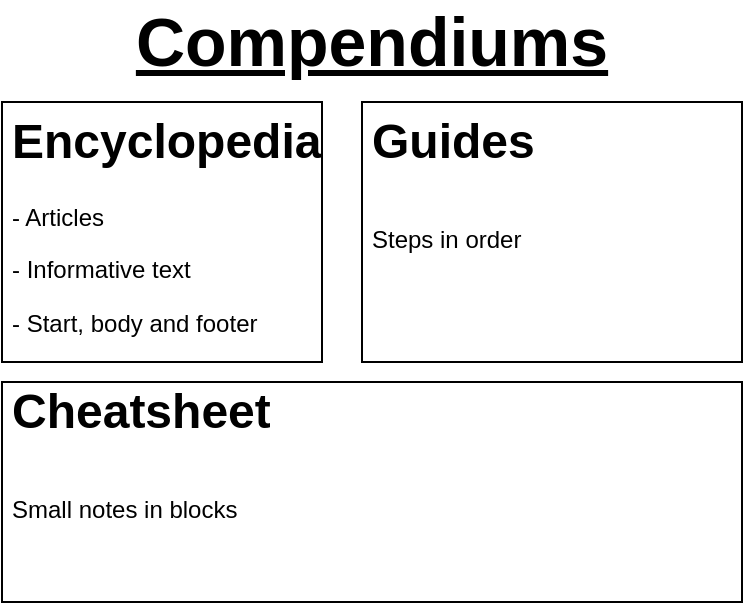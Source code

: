 <mxfile version="22.0.0" type="device">
  <diagram id="UqCtpvoWhsQWlOWiwq5x" name="Page-1">
    <mxGraphModel dx="880" dy="551" grid="1" gridSize="10" guides="1" tooltips="1" connect="1" arrows="1" fold="1" page="1" pageScale="1" pageWidth="850" pageHeight="1100" math="0" shadow="0">
      <root>
        <mxCell id="0" />
        <mxCell id="1" parent="0" />
        <mxCell id="Q9IAWjGubeM_SE6BHC1k-1" value="&lt;font size=&quot;1&quot;&gt;&lt;b&gt;&lt;u style=&quot;font-size: 34px&quot;&gt;Compendiums&lt;/u&gt;&lt;/b&gt;&lt;/font&gt;" style="text;html=1;strokeColor=none;fillColor=none;align=center;verticalAlign=middle;whiteSpace=wrap;rounded=0;" parent="1" vertex="1">
          <mxGeometry x="150" y="70" width="370" height="40" as="geometry" />
        </mxCell>
        <mxCell id="Q9IAWjGubeM_SE6BHC1k-5" value="" style="rounded=0;whiteSpace=wrap;html=1;fontSize=12;" parent="1" vertex="1">
          <mxGeometry x="150" y="120" width="160" height="130" as="geometry" />
        </mxCell>
        <mxCell id="Q9IAWjGubeM_SE6BHC1k-4" value="&lt;h1&gt;&lt;font style=&quot;font-size: 24px&quot;&gt;Encyclopedia&lt;/font&gt;&lt;/h1&gt;&lt;p style=&quot;font-size: 12px&quot;&gt;&lt;span style=&quot;background-color: initial;&quot;&gt;- Articles&lt;/span&gt;&lt;/p&gt;&lt;p style=&quot;font-size: 12px&quot;&gt;&lt;span style=&quot;background-color: initial;&quot;&gt;- Informative text&lt;/span&gt;&lt;/p&gt;&lt;p style=&quot;font-size: 12px&quot;&gt;&lt;span style=&quot;background-color: initial;&quot;&gt;- Start, body and footer&lt;/span&gt;&lt;/p&gt;" style="text;html=1;strokeColor=none;fillColor=none;spacing=5;spacingTop=-20;whiteSpace=wrap;overflow=hidden;rounded=0;fontSize=12;horizontal=1;" parent="1" vertex="1">
          <mxGeometry x="150" y="120" width="170" height="130" as="geometry" />
        </mxCell>
        <mxCell id="Q9IAWjGubeM_SE6BHC1k-7" value="" style="rounded=0;whiteSpace=wrap;html=1;fontSize=12;" parent="1" vertex="1">
          <mxGeometry x="150" y="260" width="370" height="110" as="geometry" />
        </mxCell>
        <mxCell id="Q9IAWjGubeM_SE6BHC1k-8" value="" style="rounded=0;whiteSpace=wrap;html=1;fontSize=12;" parent="1" vertex="1">
          <mxGeometry x="330" y="120" width="190" height="130" as="geometry" />
        </mxCell>
        <mxCell id="Q9IAWjGubeM_SE6BHC1k-6" value="&lt;h1&gt;&lt;span style=&quot;background-color: initial;&quot;&gt;Cheatsheet&lt;/span&gt;&lt;/h1&gt;&lt;h1&gt;&lt;span style=&quot;background-color: initial; font-size: 12px; font-weight: normal;&quot;&gt;Small notes in blocks&lt;/span&gt;&lt;br&gt;&lt;/h1&gt;" style="text;html=1;strokeColor=none;fillColor=none;spacing=5;spacingTop=-20;whiteSpace=wrap;overflow=hidden;rounded=0;fontSize=12;" parent="1" vertex="1">
          <mxGeometry x="150" y="255" width="370" height="120" as="geometry" />
        </mxCell>
        <mxCell id="Q9IAWjGubeM_SE6BHC1k-10" value="&lt;h1&gt;Guides&lt;/h1&gt;&lt;h1&gt;&lt;span style=&quot;font-size: 12px; font-weight: 400;&quot;&gt;Steps in order&lt;/span&gt;&lt;/h1&gt;" style="text;html=1;strokeColor=none;fillColor=none;spacing=5;spacingTop=-20;whiteSpace=wrap;overflow=hidden;rounded=0;fontSize=12;" parent="1" vertex="1">
          <mxGeometry x="330" y="120" width="190" height="120" as="geometry" />
        </mxCell>
      </root>
    </mxGraphModel>
  </diagram>
</mxfile>
